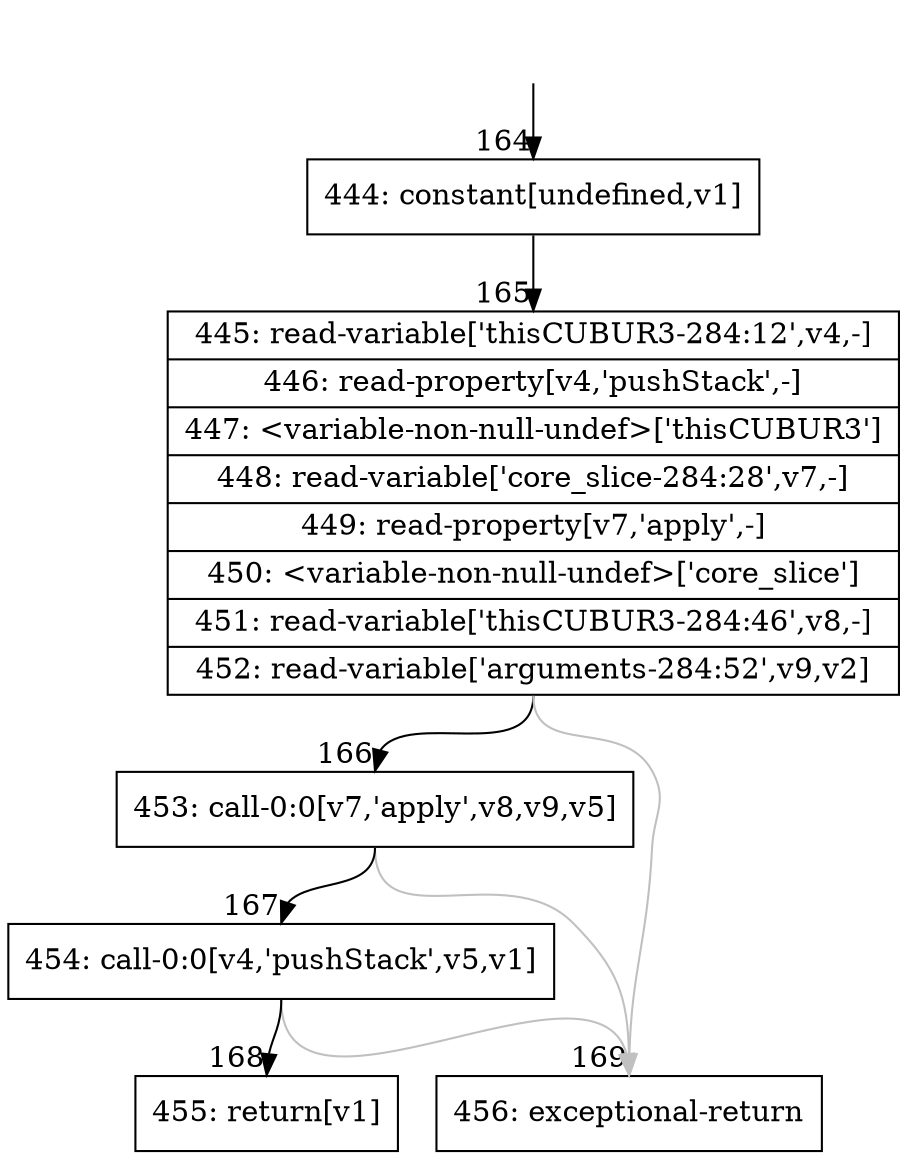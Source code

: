 digraph {
rankdir="TD"
BB_entry13[shape=none,label=""];
BB_entry13 -> BB164 [tailport=s, headport=n, headlabel="    164"]
BB164 [shape=record label="{444: constant[undefined,v1]}" ] 
BB164 -> BB165 [tailport=s, headport=n, headlabel="      165"]
BB165 [shape=record label="{445: read-variable['thisCUBUR3-284:12',v4,-]|446: read-property[v4,'pushStack',-]|447: \<variable-non-null-undef\>['thisCUBUR3']|448: read-variable['core_slice-284:28',v7,-]|449: read-property[v7,'apply',-]|450: \<variable-non-null-undef\>['core_slice']|451: read-variable['thisCUBUR3-284:46',v8,-]|452: read-variable['arguments-284:52',v9,v2]}" ] 
BB165 -> BB166 [tailport=s, headport=n, headlabel="      166"]
BB165 -> BB169 [tailport=s, headport=n, color=gray, headlabel="      169"]
BB166 [shape=record label="{453: call-0:0[v7,'apply',v8,v9,v5]}" ] 
BB166 -> BB167 [tailport=s, headport=n, headlabel="      167"]
BB166 -> BB169 [tailport=s, headport=n, color=gray]
BB167 [shape=record label="{454: call-0:0[v4,'pushStack',v5,v1]}" ] 
BB167 -> BB168 [tailport=s, headport=n, headlabel="      168"]
BB167 -> BB169 [tailport=s, headport=n, color=gray]
BB168 [shape=record label="{455: return[v1]}" ] 
BB169 [shape=record label="{456: exceptional-return}" ] 
}
